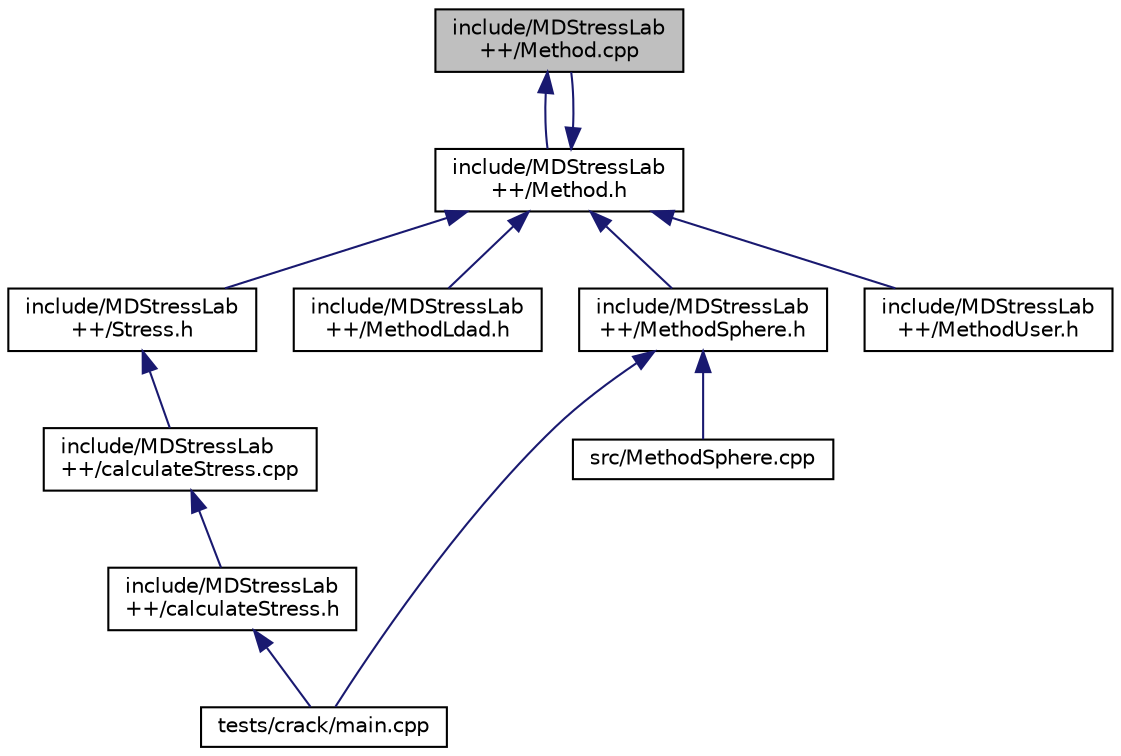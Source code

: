 digraph "include/MDStressLab++/Method.cpp"
{
  edge [fontname="Helvetica",fontsize="10",labelfontname="Helvetica",labelfontsize="10"];
  node [fontname="Helvetica",fontsize="10",shape=record];
  Node1 [label="include/MDStressLab\l++/Method.cpp",height=0.2,width=0.4,color="black", fillcolor="grey75", style="filled", fontcolor="black"];
  Node1 -> Node2 [dir="back",color="midnightblue",fontsize="10",style="solid",fontname="Helvetica"];
  Node2 [label="include/MDStressLab\l++/Method.h",height=0.2,width=0.4,color="black", fillcolor="white", style="filled",URL="$Method_8h.html"];
  Node2 -> Node3 [dir="back",color="midnightblue",fontsize="10",style="solid",fontname="Helvetica"];
  Node3 [label="include/MDStressLab\l++/Stress.h",height=0.2,width=0.4,color="black", fillcolor="white", style="filled",URL="$Stress_8h.html"];
  Node3 -> Node4 [dir="back",color="midnightblue",fontsize="10",style="solid",fontname="Helvetica"];
  Node4 [label="include/MDStressLab\l++/calculateStress.cpp",height=0.2,width=0.4,color="black", fillcolor="white", style="filled",URL="$calculateStress_8cpp.html"];
  Node4 -> Node5 [dir="back",color="midnightblue",fontsize="10",style="solid",fontname="Helvetica"];
  Node5 [label="include/MDStressLab\l++/calculateStress.h",height=0.2,width=0.4,color="black", fillcolor="white", style="filled",URL="$calculateStress_8h.html"];
  Node5 -> Node6 [dir="back",color="midnightblue",fontsize="10",style="solid",fontname="Helvetica"];
  Node6 [label="tests/crack/main.cpp",height=0.2,width=0.4,color="black", fillcolor="white", style="filled",URL="$main_8cpp.html"];
  Node2 -> Node1 [dir="back",color="midnightblue",fontsize="10",style="solid",fontname="Helvetica"];
  Node2 -> Node7 [dir="back",color="midnightblue",fontsize="10",style="solid",fontname="Helvetica"];
  Node7 [label="include/MDStressLab\l++/MethodLdad.h",height=0.2,width=0.4,color="black", fillcolor="white", style="filled",URL="$MethodLdad_8h.html"];
  Node2 -> Node8 [dir="back",color="midnightblue",fontsize="10",style="solid",fontname="Helvetica"];
  Node8 [label="include/MDStressLab\l++/MethodSphere.h",height=0.2,width=0.4,color="black", fillcolor="white", style="filled",URL="$MethodSphere_8h.html"];
  Node8 -> Node9 [dir="back",color="midnightblue",fontsize="10",style="solid",fontname="Helvetica"];
  Node9 [label="src/MethodSphere.cpp",height=0.2,width=0.4,color="black", fillcolor="white", style="filled",URL="$MethodSphere_8cpp.html"];
  Node8 -> Node6 [dir="back",color="midnightblue",fontsize="10",style="solid",fontname="Helvetica"];
  Node2 -> Node10 [dir="back",color="midnightblue",fontsize="10",style="solid",fontname="Helvetica"];
  Node10 [label="include/MDStressLab\l++/MethodUser.h",height=0.2,width=0.4,color="black", fillcolor="white", style="filled",URL="$MethodUser_8h.html"];
}
